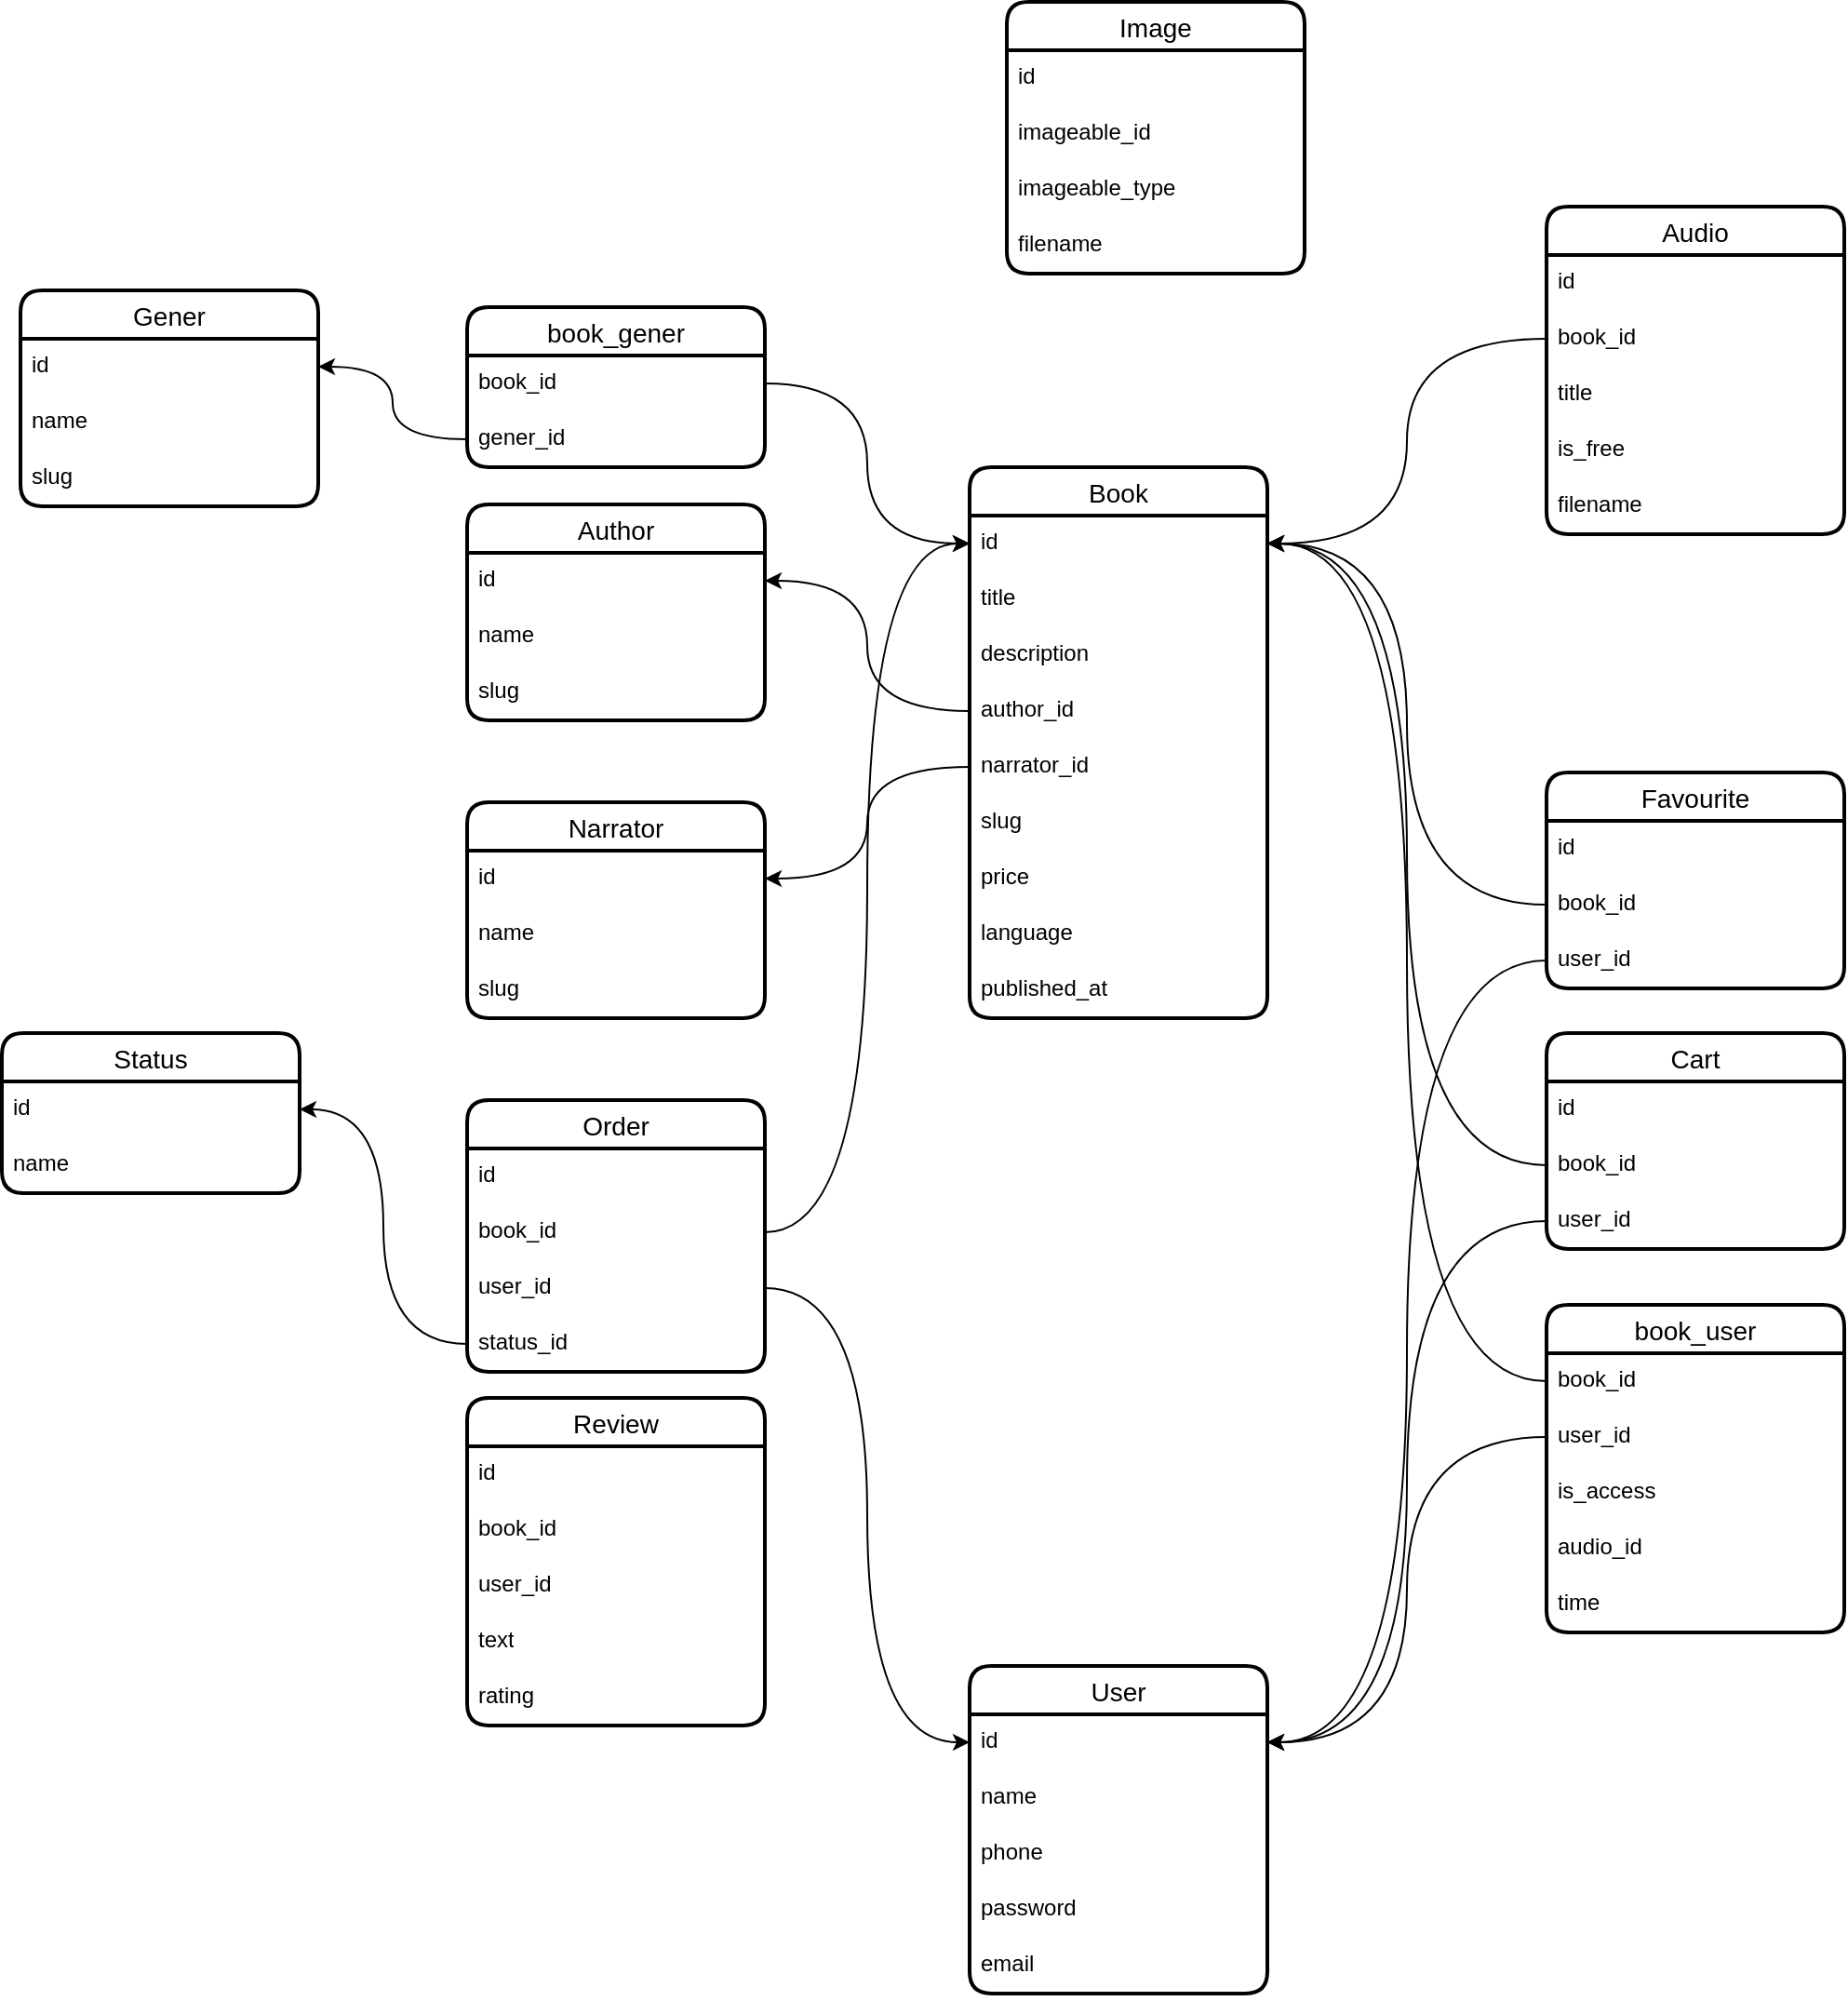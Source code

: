 <mxfile version="21.6.6" type="github">
  <diagram name="Страница 1" id="3O0WRD6ntN8AMsJ6ZHiI">
    <mxGraphModel dx="2336" dy="1958" grid="1" gridSize="10" guides="1" tooltips="1" connect="1" arrows="1" fold="1" page="1" pageScale="1" pageWidth="827" pageHeight="1169" math="0" shadow="0">
      <root>
        <mxCell id="0" />
        <mxCell id="1" parent="0" />
        <mxCell id="gDfsCJUdMW87dbdzrjT4-1" value="User" style="swimlane;fontStyle=0;childLayout=stackLayout;horizontal=1;startSize=26;horizontalStack=0;resizeParent=1;resizeParentMax=0;resizeLast=0;collapsible=1;marginBottom=0;align=center;fontSize=14;strokeWidth=2;rounded=1;shadow=0;glass=0;swimlaneLine=1;" parent="1" vertex="1">
          <mxGeometry x="150" y="584" width="160" height="176" as="geometry" />
        </mxCell>
        <mxCell id="gDfsCJUdMW87dbdzrjT4-2" value="id" style="text;strokeColor=none;fillColor=none;spacingLeft=4;spacingRight=4;overflow=hidden;rotatable=0;points=[[0,0.5],[1,0.5]];portConstraint=eastwest;fontSize=12;whiteSpace=wrap;html=1;" parent="gDfsCJUdMW87dbdzrjT4-1" vertex="1">
          <mxGeometry y="26" width="160" height="30" as="geometry" />
        </mxCell>
        <mxCell id="gDfsCJUdMW87dbdzrjT4-3" value="name" style="text;strokeColor=none;fillColor=none;spacingLeft=4;spacingRight=4;overflow=hidden;rotatable=0;points=[[0,0.5],[1,0.5]];portConstraint=eastwest;fontSize=12;whiteSpace=wrap;html=1;" parent="gDfsCJUdMW87dbdzrjT4-1" vertex="1">
          <mxGeometry y="56" width="160" height="30" as="geometry" />
        </mxCell>
        <mxCell id="gDfsCJUdMW87dbdzrjT4-4" value="phone" style="text;strokeColor=none;fillColor=none;spacingLeft=4;spacingRight=4;overflow=hidden;rotatable=0;points=[[0,0.5],[1,0.5]];portConstraint=eastwest;fontSize=12;whiteSpace=wrap;html=1;" parent="gDfsCJUdMW87dbdzrjT4-1" vertex="1">
          <mxGeometry y="86" width="160" height="30" as="geometry" />
        </mxCell>
        <mxCell id="gDfsCJUdMW87dbdzrjT4-5" value="password" style="text;strokeColor=none;fillColor=none;spacingLeft=4;spacingRight=4;overflow=hidden;rotatable=0;points=[[0,0.5],[1,0.5]];portConstraint=eastwest;fontSize=12;whiteSpace=wrap;html=1;" parent="gDfsCJUdMW87dbdzrjT4-1" vertex="1">
          <mxGeometry y="116" width="160" height="30" as="geometry" />
        </mxCell>
        <mxCell id="gDfsCJUdMW87dbdzrjT4-6" value="email" style="text;strokeColor=none;fillColor=none;spacingLeft=4;spacingRight=4;overflow=hidden;rotatable=0;points=[[0,0.5],[1,0.5]];portConstraint=eastwest;fontSize=12;whiteSpace=wrap;html=1;" parent="gDfsCJUdMW87dbdzrjT4-1" vertex="1">
          <mxGeometry y="146" width="160" height="30" as="geometry" />
        </mxCell>
        <mxCell id="gDfsCJUdMW87dbdzrjT4-7" value="Book" style="swimlane;fontStyle=0;childLayout=stackLayout;horizontal=1;startSize=26;horizontalStack=0;resizeParent=1;resizeParentMax=0;resizeLast=0;collapsible=1;marginBottom=0;align=center;fontSize=14;strokeWidth=2;rounded=1;shadow=0;glass=0;swimlaneLine=1;" parent="1" vertex="1">
          <mxGeometry x="150" y="-60" width="160" height="296" as="geometry" />
        </mxCell>
        <mxCell id="gDfsCJUdMW87dbdzrjT4-8" value="id" style="text;strokeColor=none;fillColor=none;spacingLeft=4;spacingRight=4;overflow=hidden;rotatable=0;points=[[0,0.5],[1,0.5]];portConstraint=eastwest;fontSize=12;whiteSpace=wrap;html=1;" parent="gDfsCJUdMW87dbdzrjT4-7" vertex="1">
          <mxGeometry y="26" width="160" height="30" as="geometry" />
        </mxCell>
        <mxCell id="gDfsCJUdMW87dbdzrjT4-9" value="title" style="text;strokeColor=none;fillColor=none;spacingLeft=4;spacingRight=4;overflow=hidden;rotatable=0;points=[[0,0.5],[1,0.5]];portConstraint=eastwest;fontSize=12;whiteSpace=wrap;html=1;" parent="gDfsCJUdMW87dbdzrjT4-7" vertex="1">
          <mxGeometry y="56" width="160" height="30" as="geometry" />
        </mxCell>
        <mxCell id="gDfsCJUdMW87dbdzrjT4-10" value="description" style="text;strokeColor=none;fillColor=none;spacingLeft=4;spacingRight=4;overflow=hidden;rotatable=0;points=[[0,0.5],[1,0.5]];portConstraint=eastwest;fontSize=12;whiteSpace=wrap;html=1;" parent="gDfsCJUdMW87dbdzrjT4-7" vertex="1">
          <mxGeometry y="86" width="160" height="30" as="geometry" />
        </mxCell>
        <mxCell id="gDfsCJUdMW87dbdzrjT4-12" value="author_id" style="text;strokeColor=none;fillColor=none;spacingLeft=4;spacingRight=4;overflow=hidden;rotatable=0;points=[[0,0.5],[1,0.5]];portConstraint=eastwest;fontSize=12;whiteSpace=wrap;html=1;" parent="gDfsCJUdMW87dbdzrjT4-7" vertex="1">
          <mxGeometry y="116" width="160" height="30" as="geometry" />
        </mxCell>
        <mxCell id="PyXerpg_BCSIUwAFZYhw-7" value="narrator_id" style="text;strokeColor=none;fillColor=none;spacingLeft=4;spacingRight=4;overflow=hidden;rotatable=0;points=[[0,0.5],[1,0.5]];portConstraint=eastwest;fontSize=12;whiteSpace=wrap;html=1;" parent="gDfsCJUdMW87dbdzrjT4-7" vertex="1">
          <mxGeometry y="146" width="160" height="30" as="geometry" />
        </mxCell>
        <mxCell id="gDfsCJUdMW87dbdzrjT4-11" value="slug" style="text;strokeColor=none;fillColor=none;spacingLeft=4;spacingRight=4;overflow=hidden;rotatable=0;points=[[0,0.5],[1,0.5]];portConstraint=eastwest;fontSize=12;whiteSpace=wrap;html=1;" parent="gDfsCJUdMW87dbdzrjT4-7" vertex="1">
          <mxGeometry y="176" width="160" height="30" as="geometry" />
        </mxCell>
        <mxCell id="pXheZxyEmchqNEhVkgAC-9" value="price" style="text;strokeColor=none;fillColor=none;spacingLeft=4;spacingRight=4;overflow=hidden;rotatable=0;points=[[0,0.5],[1,0.5]];portConstraint=eastwest;fontSize=12;whiteSpace=wrap;html=1;" vertex="1" parent="gDfsCJUdMW87dbdzrjT4-7">
          <mxGeometry y="206" width="160" height="30" as="geometry" />
        </mxCell>
        <mxCell id="pXheZxyEmchqNEhVkgAC-34" value="language" style="text;strokeColor=none;fillColor=none;spacingLeft=4;spacingRight=4;overflow=hidden;rotatable=0;points=[[0,0.5],[1,0.5]];portConstraint=eastwest;fontSize=12;whiteSpace=wrap;html=1;" vertex="1" parent="gDfsCJUdMW87dbdzrjT4-7">
          <mxGeometry y="236" width="160" height="30" as="geometry" />
        </mxCell>
        <mxCell id="pXheZxyEmchqNEhVkgAC-35" value="published_at" style="text;strokeColor=none;fillColor=none;spacingLeft=4;spacingRight=4;overflow=hidden;rotatable=0;points=[[0,0.5],[1,0.5]];portConstraint=eastwest;fontSize=12;whiteSpace=wrap;html=1;" vertex="1" parent="gDfsCJUdMW87dbdzrjT4-7">
          <mxGeometry y="266" width="160" height="30" as="geometry" />
        </mxCell>
        <mxCell id="gDfsCJUdMW87dbdzrjT4-13" value="Order" style="swimlane;fontStyle=0;childLayout=stackLayout;horizontal=1;startSize=26;horizontalStack=0;resizeParent=1;resizeParentMax=0;resizeLast=0;collapsible=1;marginBottom=0;align=center;fontSize=14;strokeWidth=2;rounded=1;shadow=0;glass=0;swimlaneLine=1;" parent="1" vertex="1">
          <mxGeometry x="-120" y="280" width="160" height="146" as="geometry" />
        </mxCell>
        <mxCell id="gDfsCJUdMW87dbdzrjT4-14" value="id" style="text;strokeColor=none;fillColor=none;spacingLeft=4;spacingRight=4;overflow=hidden;rotatable=0;points=[[0,0.5],[1,0.5]];portConstraint=eastwest;fontSize=12;whiteSpace=wrap;html=1;" parent="gDfsCJUdMW87dbdzrjT4-13" vertex="1">
          <mxGeometry y="26" width="160" height="30" as="geometry" />
        </mxCell>
        <mxCell id="gDfsCJUdMW87dbdzrjT4-15" value="book_id" style="text;strokeColor=none;fillColor=none;spacingLeft=4;spacingRight=4;overflow=hidden;rotatable=0;points=[[0,0.5],[1,0.5]];portConstraint=eastwest;fontSize=12;whiteSpace=wrap;html=1;" parent="gDfsCJUdMW87dbdzrjT4-13" vertex="1">
          <mxGeometry y="56" width="160" height="30" as="geometry" />
        </mxCell>
        <mxCell id="gDfsCJUdMW87dbdzrjT4-16" value="user_id" style="text;strokeColor=none;fillColor=none;spacingLeft=4;spacingRight=4;overflow=hidden;rotatable=0;points=[[0,0.5],[1,0.5]];portConstraint=eastwest;fontSize=12;whiteSpace=wrap;html=1;" parent="gDfsCJUdMW87dbdzrjT4-13" vertex="1">
          <mxGeometry y="86" width="160" height="30" as="geometry" />
        </mxCell>
        <mxCell id="gDfsCJUdMW87dbdzrjT4-17" value="status_id" style="text;strokeColor=none;fillColor=none;spacingLeft=4;spacingRight=4;overflow=hidden;rotatable=0;points=[[0,0.5],[1,0.5]];portConstraint=eastwest;fontSize=12;whiteSpace=wrap;html=1;" parent="gDfsCJUdMW87dbdzrjT4-13" vertex="1">
          <mxGeometry y="116" width="160" height="30" as="geometry" />
        </mxCell>
        <mxCell id="gDfsCJUdMW87dbdzrjT4-19" value="Favourite" style="swimlane;fontStyle=0;childLayout=stackLayout;horizontal=1;startSize=26;horizontalStack=0;resizeParent=1;resizeParentMax=0;resizeLast=0;collapsible=1;marginBottom=0;align=center;fontSize=14;strokeWidth=2;rounded=1;shadow=0;glass=0;swimlaneLine=1;" parent="1" vertex="1">
          <mxGeometry x="460" y="104" width="160" height="116" as="geometry" />
        </mxCell>
        <mxCell id="pXheZxyEmchqNEhVkgAC-19" value="id" style="text;strokeColor=none;fillColor=none;spacingLeft=4;spacingRight=4;overflow=hidden;rotatable=0;points=[[0,0.5],[1,0.5]];portConstraint=eastwest;fontSize=12;whiteSpace=wrap;html=1;" vertex="1" parent="gDfsCJUdMW87dbdzrjT4-19">
          <mxGeometry y="26" width="160" height="30" as="geometry" />
        </mxCell>
        <mxCell id="gDfsCJUdMW87dbdzrjT4-21" value="book_id" style="text;strokeColor=none;fillColor=none;spacingLeft=4;spacingRight=4;overflow=hidden;rotatable=0;points=[[0,0.5],[1,0.5]];portConstraint=eastwest;fontSize=12;whiteSpace=wrap;html=1;" parent="gDfsCJUdMW87dbdzrjT4-19" vertex="1">
          <mxGeometry y="56" width="160" height="30" as="geometry" />
        </mxCell>
        <mxCell id="gDfsCJUdMW87dbdzrjT4-22" value="user_id" style="text;strokeColor=none;fillColor=none;spacingLeft=4;spacingRight=4;overflow=hidden;rotatable=0;points=[[0,0.5],[1,0.5]];portConstraint=eastwest;fontSize=12;whiteSpace=wrap;html=1;" parent="gDfsCJUdMW87dbdzrjT4-19" vertex="1">
          <mxGeometry y="86" width="160" height="30" as="geometry" />
        </mxCell>
        <mxCell id="gDfsCJUdMW87dbdzrjT4-31" value="Status" style="swimlane;fontStyle=0;childLayout=stackLayout;horizontal=1;startSize=26;horizontalStack=0;resizeParent=1;resizeParentMax=0;resizeLast=0;collapsible=1;marginBottom=0;align=center;fontSize=14;strokeWidth=2;rounded=1;shadow=0;glass=0;swimlaneLine=1;" parent="1" vertex="1">
          <mxGeometry x="-370" y="244" width="160" height="86" as="geometry" />
        </mxCell>
        <mxCell id="gDfsCJUdMW87dbdzrjT4-32" value="id" style="text;strokeColor=none;fillColor=none;spacingLeft=4;spacingRight=4;overflow=hidden;rotatable=0;points=[[0,0.5],[1,0.5]];portConstraint=eastwest;fontSize=12;whiteSpace=wrap;html=1;" parent="gDfsCJUdMW87dbdzrjT4-31" vertex="1">
          <mxGeometry y="26" width="160" height="30" as="geometry" />
        </mxCell>
        <mxCell id="gDfsCJUdMW87dbdzrjT4-33" value="name" style="text;strokeColor=none;fillColor=none;spacingLeft=4;spacingRight=4;overflow=hidden;rotatable=0;points=[[0,0.5],[1,0.5]];portConstraint=eastwest;fontSize=12;whiteSpace=wrap;html=1;" parent="gDfsCJUdMW87dbdzrjT4-31" vertex="1">
          <mxGeometry y="56" width="160" height="30" as="geometry" />
        </mxCell>
        <mxCell id="gDfsCJUdMW87dbdzrjT4-37" style="edgeStyle=orthogonalEdgeStyle;rounded=0;orthogonalLoop=1;jettySize=auto;html=1;entryX=1;entryY=0.5;entryDx=0;entryDy=0;curved=1;" parent="1" source="gDfsCJUdMW87dbdzrjT4-17" target="gDfsCJUdMW87dbdzrjT4-32" edge="1">
          <mxGeometry relative="1" as="geometry" />
        </mxCell>
        <mxCell id="gDfsCJUdMW87dbdzrjT4-38" style="edgeStyle=orthogonalEdgeStyle;rounded=0;orthogonalLoop=1;jettySize=auto;html=1;entryX=0;entryY=0.5;entryDx=0;entryDy=0;curved=1;" parent="1" source="gDfsCJUdMW87dbdzrjT4-16" target="gDfsCJUdMW87dbdzrjT4-2" edge="1">
          <mxGeometry relative="1" as="geometry" />
        </mxCell>
        <mxCell id="gDfsCJUdMW87dbdzrjT4-39" style="edgeStyle=orthogonalEdgeStyle;rounded=0;orthogonalLoop=1;jettySize=auto;html=1;entryX=0;entryY=0.5;entryDx=0;entryDy=0;curved=1;" parent="1" source="gDfsCJUdMW87dbdzrjT4-15" target="gDfsCJUdMW87dbdzrjT4-8" edge="1">
          <mxGeometry relative="1" as="geometry" />
        </mxCell>
        <mxCell id="gDfsCJUdMW87dbdzrjT4-40" style="edgeStyle=orthogonalEdgeStyle;rounded=0;orthogonalLoop=1;jettySize=auto;html=1;entryX=1;entryY=0.5;entryDx=0;entryDy=0;curved=1;" parent="1" source="gDfsCJUdMW87dbdzrjT4-22" target="gDfsCJUdMW87dbdzrjT4-2" edge="1">
          <mxGeometry relative="1" as="geometry" />
        </mxCell>
        <mxCell id="gDfsCJUdMW87dbdzrjT4-41" style="edgeStyle=orthogonalEdgeStyle;rounded=0;orthogonalLoop=1;jettySize=auto;html=1;entryX=1;entryY=0.5;entryDx=0;entryDy=0;curved=1;" parent="1" source="gDfsCJUdMW87dbdzrjT4-21" target="gDfsCJUdMW87dbdzrjT4-8" edge="1">
          <mxGeometry relative="1" as="geometry" />
        </mxCell>
        <mxCell id="gDfsCJUdMW87dbdzrjT4-42" value="Audio" style="swimlane;fontStyle=0;childLayout=stackLayout;horizontal=1;startSize=26;horizontalStack=0;resizeParent=1;resizeParentMax=0;resizeLast=0;collapsible=1;marginBottom=0;align=center;fontSize=14;strokeWidth=2;rounded=1;shadow=0;glass=0;swimlaneLine=1;" parent="1" vertex="1">
          <mxGeometry x="460" y="-200" width="160" height="176" as="geometry" />
        </mxCell>
        <mxCell id="gDfsCJUdMW87dbdzrjT4-43" value="id" style="text;strokeColor=none;fillColor=none;spacingLeft=4;spacingRight=4;overflow=hidden;rotatable=0;points=[[0,0.5],[1,0.5]];portConstraint=eastwest;fontSize=12;whiteSpace=wrap;html=1;" parent="gDfsCJUdMW87dbdzrjT4-42" vertex="1">
          <mxGeometry y="26" width="160" height="30" as="geometry" />
        </mxCell>
        <mxCell id="gDfsCJUdMW87dbdzrjT4-44" value="book_id" style="text;strokeColor=none;fillColor=none;spacingLeft=4;spacingRight=4;overflow=hidden;rotatable=0;points=[[0,0.5],[1,0.5]];portConstraint=eastwest;fontSize=12;whiteSpace=wrap;html=1;" parent="gDfsCJUdMW87dbdzrjT4-42" vertex="1">
          <mxGeometry y="56" width="160" height="30" as="geometry" />
        </mxCell>
        <mxCell id="gDfsCJUdMW87dbdzrjT4-45" value="title" style="text;strokeColor=none;fillColor=none;spacingLeft=4;spacingRight=4;overflow=hidden;rotatable=0;points=[[0,0.5],[1,0.5]];portConstraint=eastwest;fontSize=12;whiteSpace=wrap;html=1;" parent="gDfsCJUdMW87dbdzrjT4-42" vertex="1">
          <mxGeometry y="86" width="160" height="30" as="geometry" />
        </mxCell>
        <mxCell id="PyXerpg_BCSIUwAFZYhw-6" value="is_free" style="text;strokeColor=none;fillColor=none;spacingLeft=4;spacingRight=4;overflow=hidden;rotatable=0;points=[[0,0.5],[1,0.5]];portConstraint=eastwest;fontSize=12;whiteSpace=wrap;html=1;" parent="gDfsCJUdMW87dbdzrjT4-42" vertex="1">
          <mxGeometry y="116" width="160" height="30" as="geometry" />
        </mxCell>
        <mxCell id="gDfsCJUdMW87dbdzrjT4-46" value="filename" style="text;strokeColor=none;fillColor=none;spacingLeft=4;spacingRight=4;overflow=hidden;rotatable=0;points=[[0,0.5],[1,0.5]];portConstraint=eastwest;fontSize=12;whiteSpace=wrap;html=1;" parent="gDfsCJUdMW87dbdzrjT4-42" vertex="1">
          <mxGeometry y="146" width="160" height="30" as="geometry" />
        </mxCell>
        <mxCell id="gDfsCJUdMW87dbdzrjT4-49" style="edgeStyle=orthogonalEdgeStyle;rounded=0;orthogonalLoop=1;jettySize=auto;html=1;entryX=1;entryY=0.5;entryDx=0;entryDy=0;curved=1;" parent="1" source="gDfsCJUdMW87dbdzrjT4-44" target="gDfsCJUdMW87dbdzrjT4-8" edge="1">
          <mxGeometry relative="1" as="geometry" />
        </mxCell>
        <mxCell id="gDfsCJUdMW87dbdzrjT4-50" value="Gener" style="swimlane;fontStyle=0;childLayout=stackLayout;horizontal=1;startSize=26;horizontalStack=0;resizeParent=1;resizeParentMax=0;resizeLast=0;collapsible=1;marginBottom=0;align=center;fontSize=14;strokeWidth=2;rounded=1;shadow=0;glass=0;swimlaneLine=1;" parent="1" vertex="1">
          <mxGeometry x="-360" y="-155" width="160" height="116" as="geometry" />
        </mxCell>
        <mxCell id="gDfsCJUdMW87dbdzrjT4-51" value="id" style="text;strokeColor=none;fillColor=none;spacingLeft=4;spacingRight=4;overflow=hidden;rotatable=0;points=[[0,0.5],[1,0.5]];portConstraint=eastwest;fontSize=12;whiteSpace=wrap;html=1;" parent="gDfsCJUdMW87dbdzrjT4-50" vertex="1">
          <mxGeometry y="26" width="160" height="30" as="geometry" />
        </mxCell>
        <mxCell id="gDfsCJUdMW87dbdzrjT4-52" value="name" style="text;strokeColor=none;fillColor=none;spacingLeft=4;spacingRight=4;overflow=hidden;rotatable=0;points=[[0,0.5],[1,0.5]];portConstraint=eastwest;fontSize=12;whiteSpace=wrap;html=1;" parent="gDfsCJUdMW87dbdzrjT4-50" vertex="1">
          <mxGeometry y="56" width="160" height="30" as="geometry" />
        </mxCell>
        <mxCell id="pXheZxyEmchqNEhVkgAC-10" value="slug" style="text;strokeColor=none;fillColor=none;spacingLeft=4;spacingRight=4;overflow=hidden;rotatable=0;points=[[0,0.5],[1,0.5]];portConstraint=eastwest;fontSize=12;whiteSpace=wrap;html=1;" vertex="1" parent="gDfsCJUdMW87dbdzrjT4-50">
          <mxGeometry y="86" width="160" height="30" as="geometry" />
        </mxCell>
        <mxCell id="gDfsCJUdMW87dbdzrjT4-56" value="Author" style="swimlane;fontStyle=0;childLayout=stackLayout;horizontal=1;startSize=26;horizontalStack=0;resizeParent=1;resizeParentMax=0;resizeLast=0;collapsible=1;marginBottom=0;align=center;fontSize=14;strokeWidth=2;rounded=1;shadow=0;glass=0;swimlaneLine=1;" parent="1" vertex="1">
          <mxGeometry x="-120" y="-40" width="160" height="116" as="geometry" />
        </mxCell>
        <mxCell id="gDfsCJUdMW87dbdzrjT4-57" value="id" style="text;strokeColor=none;fillColor=none;spacingLeft=4;spacingRight=4;overflow=hidden;rotatable=0;points=[[0,0.5],[1,0.5]];portConstraint=eastwest;fontSize=12;whiteSpace=wrap;html=1;" parent="gDfsCJUdMW87dbdzrjT4-56" vertex="1">
          <mxGeometry y="26" width="160" height="30" as="geometry" />
        </mxCell>
        <mxCell id="gDfsCJUdMW87dbdzrjT4-58" value="name" style="text;strokeColor=none;fillColor=none;spacingLeft=4;spacingRight=4;overflow=hidden;rotatable=0;points=[[0,0.5],[1,0.5]];portConstraint=eastwest;fontSize=12;whiteSpace=wrap;html=1;" parent="gDfsCJUdMW87dbdzrjT4-56" vertex="1">
          <mxGeometry y="56" width="160" height="30" as="geometry" />
        </mxCell>
        <mxCell id="pXheZxyEmchqNEhVkgAC-11" value="slug" style="text;strokeColor=none;fillColor=none;spacingLeft=4;spacingRight=4;overflow=hidden;rotatable=0;points=[[0,0.5],[1,0.5]];portConstraint=eastwest;fontSize=12;whiteSpace=wrap;html=1;" vertex="1" parent="gDfsCJUdMW87dbdzrjT4-56">
          <mxGeometry y="86" width="160" height="30" as="geometry" />
        </mxCell>
        <mxCell id="gDfsCJUdMW87dbdzrjT4-62" value="Narrator" style="swimlane;fontStyle=0;childLayout=stackLayout;horizontal=1;startSize=26;horizontalStack=0;resizeParent=1;resizeParentMax=0;resizeLast=0;collapsible=1;marginBottom=0;align=center;fontSize=14;strokeWidth=2;rounded=1;shadow=0;glass=0;swimlaneLine=1;" parent="1" vertex="1">
          <mxGeometry x="-120" y="120" width="160" height="116" as="geometry" />
        </mxCell>
        <mxCell id="gDfsCJUdMW87dbdzrjT4-63" value="id" style="text;strokeColor=none;fillColor=none;spacingLeft=4;spacingRight=4;overflow=hidden;rotatable=0;points=[[0,0.5],[1,0.5]];portConstraint=eastwest;fontSize=12;whiteSpace=wrap;html=1;" parent="gDfsCJUdMW87dbdzrjT4-62" vertex="1">
          <mxGeometry y="26" width="160" height="30" as="geometry" />
        </mxCell>
        <mxCell id="gDfsCJUdMW87dbdzrjT4-64" value="name" style="text;strokeColor=none;fillColor=none;spacingLeft=4;spacingRight=4;overflow=hidden;rotatable=0;points=[[0,0.5],[1,0.5]];portConstraint=eastwest;fontSize=12;whiteSpace=wrap;html=1;" parent="gDfsCJUdMW87dbdzrjT4-62" vertex="1">
          <mxGeometry y="56" width="160" height="30" as="geometry" />
        </mxCell>
        <mxCell id="pXheZxyEmchqNEhVkgAC-12" value="slug" style="text;strokeColor=none;fillColor=none;spacingLeft=4;spacingRight=4;overflow=hidden;rotatable=0;points=[[0,0.5],[1,0.5]];portConstraint=eastwest;fontSize=12;whiteSpace=wrap;html=1;" vertex="1" parent="gDfsCJUdMW87dbdzrjT4-62">
          <mxGeometry y="86" width="160" height="30" as="geometry" />
        </mxCell>
        <mxCell id="PyXerpg_BCSIUwAFZYhw-1" value="Image" style="swimlane;fontStyle=0;childLayout=stackLayout;horizontal=1;startSize=26;horizontalStack=0;resizeParent=1;resizeParentMax=0;resizeLast=0;collapsible=1;marginBottom=0;align=center;fontSize=14;strokeWidth=2;rounded=1;shadow=0;glass=0;swimlaneLine=1;" parent="1" vertex="1">
          <mxGeometry x="170" y="-310" width="160" height="146" as="geometry" />
        </mxCell>
        <mxCell id="PyXerpg_BCSIUwAFZYhw-2" value="id" style="text;strokeColor=none;fillColor=none;spacingLeft=4;spacingRight=4;overflow=hidden;rotatable=0;points=[[0,0.5],[1,0.5]];portConstraint=eastwest;fontSize=12;whiteSpace=wrap;html=1;" parent="PyXerpg_BCSIUwAFZYhw-1" vertex="1">
          <mxGeometry y="26" width="160" height="30" as="geometry" />
        </mxCell>
        <mxCell id="PyXerpg_BCSIUwAFZYhw-3" value="imageable_id" style="text;strokeColor=none;fillColor=none;spacingLeft=4;spacingRight=4;overflow=hidden;rotatable=0;points=[[0,0.5],[1,0.5]];portConstraint=eastwest;fontSize=12;whiteSpace=wrap;html=1;" parent="PyXerpg_BCSIUwAFZYhw-1" vertex="1">
          <mxGeometry y="56" width="160" height="30" as="geometry" />
        </mxCell>
        <mxCell id="PyXerpg_BCSIUwAFZYhw-4" value="imageable_type" style="text;strokeColor=none;fillColor=none;spacingLeft=4;spacingRight=4;overflow=hidden;rotatable=0;points=[[0,0.5],[1,0.5]];portConstraint=eastwest;fontSize=12;whiteSpace=wrap;html=1;" parent="PyXerpg_BCSIUwAFZYhw-1" vertex="1">
          <mxGeometry y="86" width="160" height="30" as="geometry" />
        </mxCell>
        <mxCell id="PyXerpg_BCSIUwAFZYhw-5" value="filename" style="text;strokeColor=none;fillColor=none;spacingLeft=4;spacingRight=4;overflow=hidden;rotatable=0;points=[[0,0.5],[1,0.5]];portConstraint=eastwest;fontSize=12;whiteSpace=wrap;html=1;" parent="PyXerpg_BCSIUwAFZYhw-1" vertex="1">
          <mxGeometry y="116" width="160" height="30" as="geometry" />
        </mxCell>
        <mxCell id="pXheZxyEmchqNEhVkgAC-2" style="edgeStyle=orthogonalEdgeStyle;rounded=0;orthogonalLoop=1;jettySize=auto;html=1;entryX=1;entryY=0.5;entryDx=0;entryDy=0;curved=1;" edge="1" parent="1" source="gDfsCJUdMW87dbdzrjT4-12" target="gDfsCJUdMW87dbdzrjT4-57">
          <mxGeometry relative="1" as="geometry" />
        </mxCell>
        <mxCell id="pXheZxyEmchqNEhVkgAC-3" style="edgeStyle=orthogonalEdgeStyle;rounded=0;orthogonalLoop=1;jettySize=auto;html=1;entryX=1;entryY=0.5;entryDx=0;entryDy=0;curved=1;" edge="1" parent="1" source="PyXerpg_BCSIUwAFZYhw-7" target="gDfsCJUdMW87dbdzrjT4-63">
          <mxGeometry relative="1" as="geometry" />
        </mxCell>
        <mxCell id="pXheZxyEmchqNEhVkgAC-4" value="book_gener" style="swimlane;fontStyle=0;childLayout=stackLayout;horizontal=1;startSize=26;horizontalStack=0;resizeParent=1;resizeParentMax=0;resizeLast=0;collapsible=1;marginBottom=0;align=center;fontSize=14;strokeWidth=2;rounded=1;shadow=0;glass=0;swimlaneLine=1;" vertex="1" parent="1">
          <mxGeometry x="-120" y="-146" width="160" height="86" as="geometry" />
        </mxCell>
        <mxCell id="pXheZxyEmchqNEhVkgAC-5" value="book_id" style="text;strokeColor=none;fillColor=none;spacingLeft=4;spacingRight=4;overflow=hidden;rotatable=0;points=[[0,0.5],[1,0.5]];portConstraint=eastwest;fontSize=12;whiteSpace=wrap;html=1;" vertex="1" parent="pXheZxyEmchqNEhVkgAC-4">
          <mxGeometry y="26" width="160" height="30" as="geometry" />
        </mxCell>
        <mxCell id="pXheZxyEmchqNEhVkgAC-6" value="gener_id" style="text;strokeColor=none;fillColor=none;spacingLeft=4;spacingRight=4;overflow=hidden;rotatable=0;points=[[0,0.5],[1,0.5]];portConstraint=eastwest;fontSize=12;whiteSpace=wrap;html=1;" vertex="1" parent="pXheZxyEmchqNEhVkgAC-4">
          <mxGeometry y="56" width="160" height="30" as="geometry" />
        </mxCell>
        <mxCell id="pXheZxyEmchqNEhVkgAC-7" style="edgeStyle=orthogonalEdgeStyle;rounded=0;orthogonalLoop=1;jettySize=auto;html=1;entryX=1;entryY=0.5;entryDx=0;entryDy=0;curved=1;" edge="1" parent="1" source="pXheZxyEmchqNEhVkgAC-6" target="gDfsCJUdMW87dbdzrjT4-51">
          <mxGeometry relative="1" as="geometry" />
        </mxCell>
        <mxCell id="pXheZxyEmchqNEhVkgAC-8" style="edgeStyle=orthogonalEdgeStyle;rounded=0;orthogonalLoop=1;jettySize=auto;html=1;entryX=0;entryY=0.5;entryDx=0;entryDy=0;curved=1;" edge="1" parent="1" source="pXheZxyEmchqNEhVkgAC-5" target="gDfsCJUdMW87dbdzrjT4-8">
          <mxGeometry relative="1" as="geometry" />
        </mxCell>
        <mxCell id="pXheZxyEmchqNEhVkgAC-13" value="Cart" style="swimlane;fontStyle=0;childLayout=stackLayout;horizontal=1;startSize=26;horizontalStack=0;resizeParent=1;resizeParentMax=0;resizeLast=0;collapsible=1;marginBottom=0;align=center;fontSize=14;strokeWidth=2;rounded=1;shadow=0;glass=0;swimlaneLine=1;" vertex="1" parent="1">
          <mxGeometry x="460" y="244" width="160" height="116" as="geometry" />
        </mxCell>
        <mxCell id="pXheZxyEmchqNEhVkgAC-18" value="id" style="text;strokeColor=none;fillColor=none;spacingLeft=4;spacingRight=4;overflow=hidden;rotatable=0;points=[[0,0.5],[1,0.5]];portConstraint=eastwest;fontSize=12;whiteSpace=wrap;html=1;" vertex="1" parent="pXheZxyEmchqNEhVkgAC-13">
          <mxGeometry y="26" width="160" height="30" as="geometry" />
        </mxCell>
        <mxCell id="pXheZxyEmchqNEhVkgAC-14" value="book_id" style="text;strokeColor=none;fillColor=none;spacingLeft=4;spacingRight=4;overflow=hidden;rotatable=0;points=[[0,0.5],[1,0.5]];portConstraint=eastwest;fontSize=12;whiteSpace=wrap;html=1;" vertex="1" parent="pXheZxyEmchqNEhVkgAC-13">
          <mxGeometry y="56" width="160" height="30" as="geometry" />
        </mxCell>
        <mxCell id="pXheZxyEmchqNEhVkgAC-15" value="user_id" style="text;strokeColor=none;fillColor=none;spacingLeft=4;spacingRight=4;overflow=hidden;rotatable=0;points=[[0,0.5],[1,0.5]];portConstraint=eastwest;fontSize=12;whiteSpace=wrap;html=1;" vertex="1" parent="pXheZxyEmchqNEhVkgAC-13">
          <mxGeometry y="86" width="160" height="30" as="geometry" />
        </mxCell>
        <mxCell id="pXheZxyEmchqNEhVkgAC-16" style="edgeStyle=orthogonalEdgeStyle;rounded=0;orthogonalLoop=1;jettySize=auto;html=1;entryX=1;entryY=0.5;entryDx=0;entryDy=0;curved=1;" edge="1" parent="1" source="pXheZxyEmchqNEhVkgAC-15" target="gDfsCJUdMW87dbdzrjT4-2">
          <mxGeometry relative="1" as="geometry" />
        </mxCell>
        <mxCell id="pXheZxyEmchqNEhVkgAC-17" style="edgeStyle=orthogonalEdgeStyle;rounded=0;orthogonalLoop=1;jettySize=auto;html=1;entryX=1;entryY=0.5;entryDx=0;entryDy=0;curved=1;" edge="1" parent="1" source="pXheZxyEmchqNEhVkgAC-14" target="gDfsCJUdMW87dbdzrjT4-8">
          <mxGeometry relative="1" as="geometry" />
        </mxCell>
        <mxCell id="pXheZxyEmchqNEhVkgAC-20" value="book_user" style="swimlane;fontStyle=0;childLayout=stackLayout;horizontal=1;startSize=26;horizontalStack=0;resizeParent=1;resizeParentMax=0;resizeLast=0;collapsible=1;marginBottom=0;align=center;fontSize=14;strokeWidth=2;rounded=1;shadow=0;glass=0;swimlaneLine=1;" vertex="1" parent="1">
          <mxGeometry x="460" y="390" width="160" height="176" as="geometry" />
        </mxCell>
        <mxCell id="pXheZxyEmchqNEhVkgAC-22" value="book_id" style="text;strokeColor=none;fillColor=none;spacingLeft=4;spacingRight=4;overflow=hidden;rotatable=0;points=[[0,0.5],[1,0.5]];portConstraint=eastwest;fontSize=12;whiteSpace=wrap;html=1;" vertex="1" parent="pXheZxyEmchqNEhVkgAC-20">
          <mxGeometry y="26" width="160" height="30" as="geometry" />
        </mxCell>
        <mxCell id="pXheZxyEmchqNEhVkgAC-23" value="user_id" style="text;strokeColor=none;fillColor=none;spacingLeft=4;spacingRight=4;overflow=hidden;rotatable=0;points=[[0,0.5],[1,0.5]];portConstraint=eastwest;fontSize=12;whiteSpace=wrap;html=1;" vertex="1" parent="pXheZxyEmchqNEhVkgAC-20">
          <mxGeometry y="56" width="160" height="30" as="geometry" />
        </mxCell>
        <mxCell id="pXheZxyEmchqNEhVkgAC-24" value="is_access" style="text;strokeColor=none;fillColor=none;spacingLeft=4;spacingRight=4;overflow=hidden;rotatable=0;points=[[0,0.5],[1,0.5]];portConstraint=eastwest;fontSize=12;whiteSpace=wrap;html=1;" vertex="1" parent="pXheZxyEmchqNEhVkgAC-20">
          <mxGeometry y="86" width="160" height="30" as="geometry" />
        </mxCell>
        <mxCell id="pXheZxyEmchqNEhVkgAC-32" value="audio_id" style="text;strokeColor=none;fillColor=none;spacingLeft=4;spacingRight=4;overflow=hidden;rotatable=0;points=[[0,0.5],[1,0.5]];portConstraint=eastwest;fontSize=12;whiteSpace=wrap;html=1;" vertex="1" parent="pXheZxyEmchqNEhVkgAC-20">
          <mxGeometry y="116" width="160" height="30" as="geometry" />
        </mxCell>
        <mxCell id="pXheZxyEmchqNEhVkgAC-33" value="time" style="text;strokeColor=none;fillColor=none;spacingLeft=4;spacingRight=4;overflow=hidden;rotatable=0;points=[[0,0.5],[1,0.5]];portConstraint=eastwest;fontSize=12;whiteSpace=wrap;html=1;" vertex="1" parent="pXheZxyEmchqNEhVkgAC-20">
          <mxGeometry y="146" width="160" height="30" as="geometry" />
        </mxCell>
        <mxCell id="pXheZxyEmchqNEhVkgAC-25" style="edgeStyle=orthogonalEdgeStyle;rounded=0;orthogonalLoop=1;jettySize=auto;html=1;entryX=1;entryY=0.5;entryDx=0;entryDy=0;curved=1;" edge="1" parent="1" source="pXheZxyEmchqNEhVkgAC-23" target="gDfsCJUdMW87dbdzrjT4-2">
          <mxGeometry relative="1" as="geometry" />
        </mxCell>
        <mxCell id="pXheZxyEmchqNEhVkgAC-26" style="edgeStyle=orthogonalEdgeStyle;rounded=0;orthogonalLoop=1;jettySize=auto;html=1;entryX=1;entryY=0.5;entryDx=0;entryDy=0;curved=1;" edge="1" parent="1" source="pXheZxyEmchqNEhVkgAC-22" target="gDfsCJUdMW87dbdzrjT4-8">
          <mxGeometry relative="1" as="geometry" />
        </mxCell>
        <mxCell id="pXheZxyEmchqNEhVkgAC-38" value="Review" style="swimlane;fontStyle=0;childLayout=stackLayout;horizontal=1;startSize=26;horizontalStack=0;resizeParent=1;resizeParentMax=0;resizeLast=0;collapsible=1;marginBottom=0;align=center;fontSize=14;strokeWidth=2;rounded=1;shadow=0;glass=0;swimlaneLine=1;" vertex="1" parent="1">
          <mxGeometry x="-120" y="440" width="160" height="176" as="geometry" />
        </mxCell>
        <mxCell id="pXheZxyEmchqNEhVkgAC-39" value="id" style="text;strokeColor=none;fillColor=none;spacingLeft=4;spacingRight=4;overflow=hidden;rotatable=0;points=[[0,0.5],[1,0.5]];portConstraint=eastwest;fontSize=12;whiteSpace=wrap;html=1;" vertex="1" parent="pXheZxyEmchqNEhVkgAC-38">
          <mxGeometry y="26" width="160" height="30" as="geometry" />
        </mxCell>
        <mxCell id="pXheZxyEmchqNEhVkgAC-40" value="book_id" style="text;strokeColor=none;fillColor=none;spacingLeft=4;spacingRight=4;overflow=hidden;rotatable=0;points=[[0,0.5],[1,0.5]];portConstraint=eastwest;fontSize=12;whiteSpace=wrap;html=1;" vertex="1" parent="pXheZxyEmchqNEhVkgAC-38">
          <mxGeometry y="56" width="160" height="30" as="geometry" />
        </mxCell>
        <mxCell id="pXheZxyEmchqNEhVkgAC-41" value="user_id" style="text;strokeColor=none;fillColor=none;spacingLeft=4;spacingRight=4;overflow=hidden;rotatable=0;points=[[0,0.5],[1,0.5]];portConstraint=eastwest;fontSize=12;whiteSpace=wrap;html=1;" vertex="1" parent="pXheZxyEmchqNEhVkgAC-38">
          <mxGeometry y="86" width="160" height="30" as="geometry" />
        </mxCell>
        <mxCell id="pXheZxyEmchqNEhVkgAC-42" value="text" style="text;strokeColor=none;fillColor=none;spacingLeft=4;spacingRight=4;overflow=hidden;rotatable=0;points=[[0,0.5],[1,0.5]];portConstraint=eastwest;fontSize=12;whiteSpace=wrap;html=1;" vertex="1" parent="pXheZxyEmchqNEhVkgAC-38">
          <mxGeometry y="116" width="160" height="30" as="geometry" />
        </mxCell>
        <mxCell id="pXheZxyEmchqNEhVkgAC-43" value="rating" style="text;strokeColor=none;fillColor=none;spacingLeft=4;spacingRight=4;overflow=hidden;rotatable=0;points=[[0,0.5],[1,0.5]];portConstraint=eastwest;fontSize=12;whiteSpace=wrap;html=1;" vertex="1" parent="pXheZxyEmchqNEhVkgAC-38">
          <mxGeometry y="146" width="160" height="30" as="geometry" />
        </mxCell>
      </root>
    </mxGraphModel>
  </diagram>
</mxfile>
